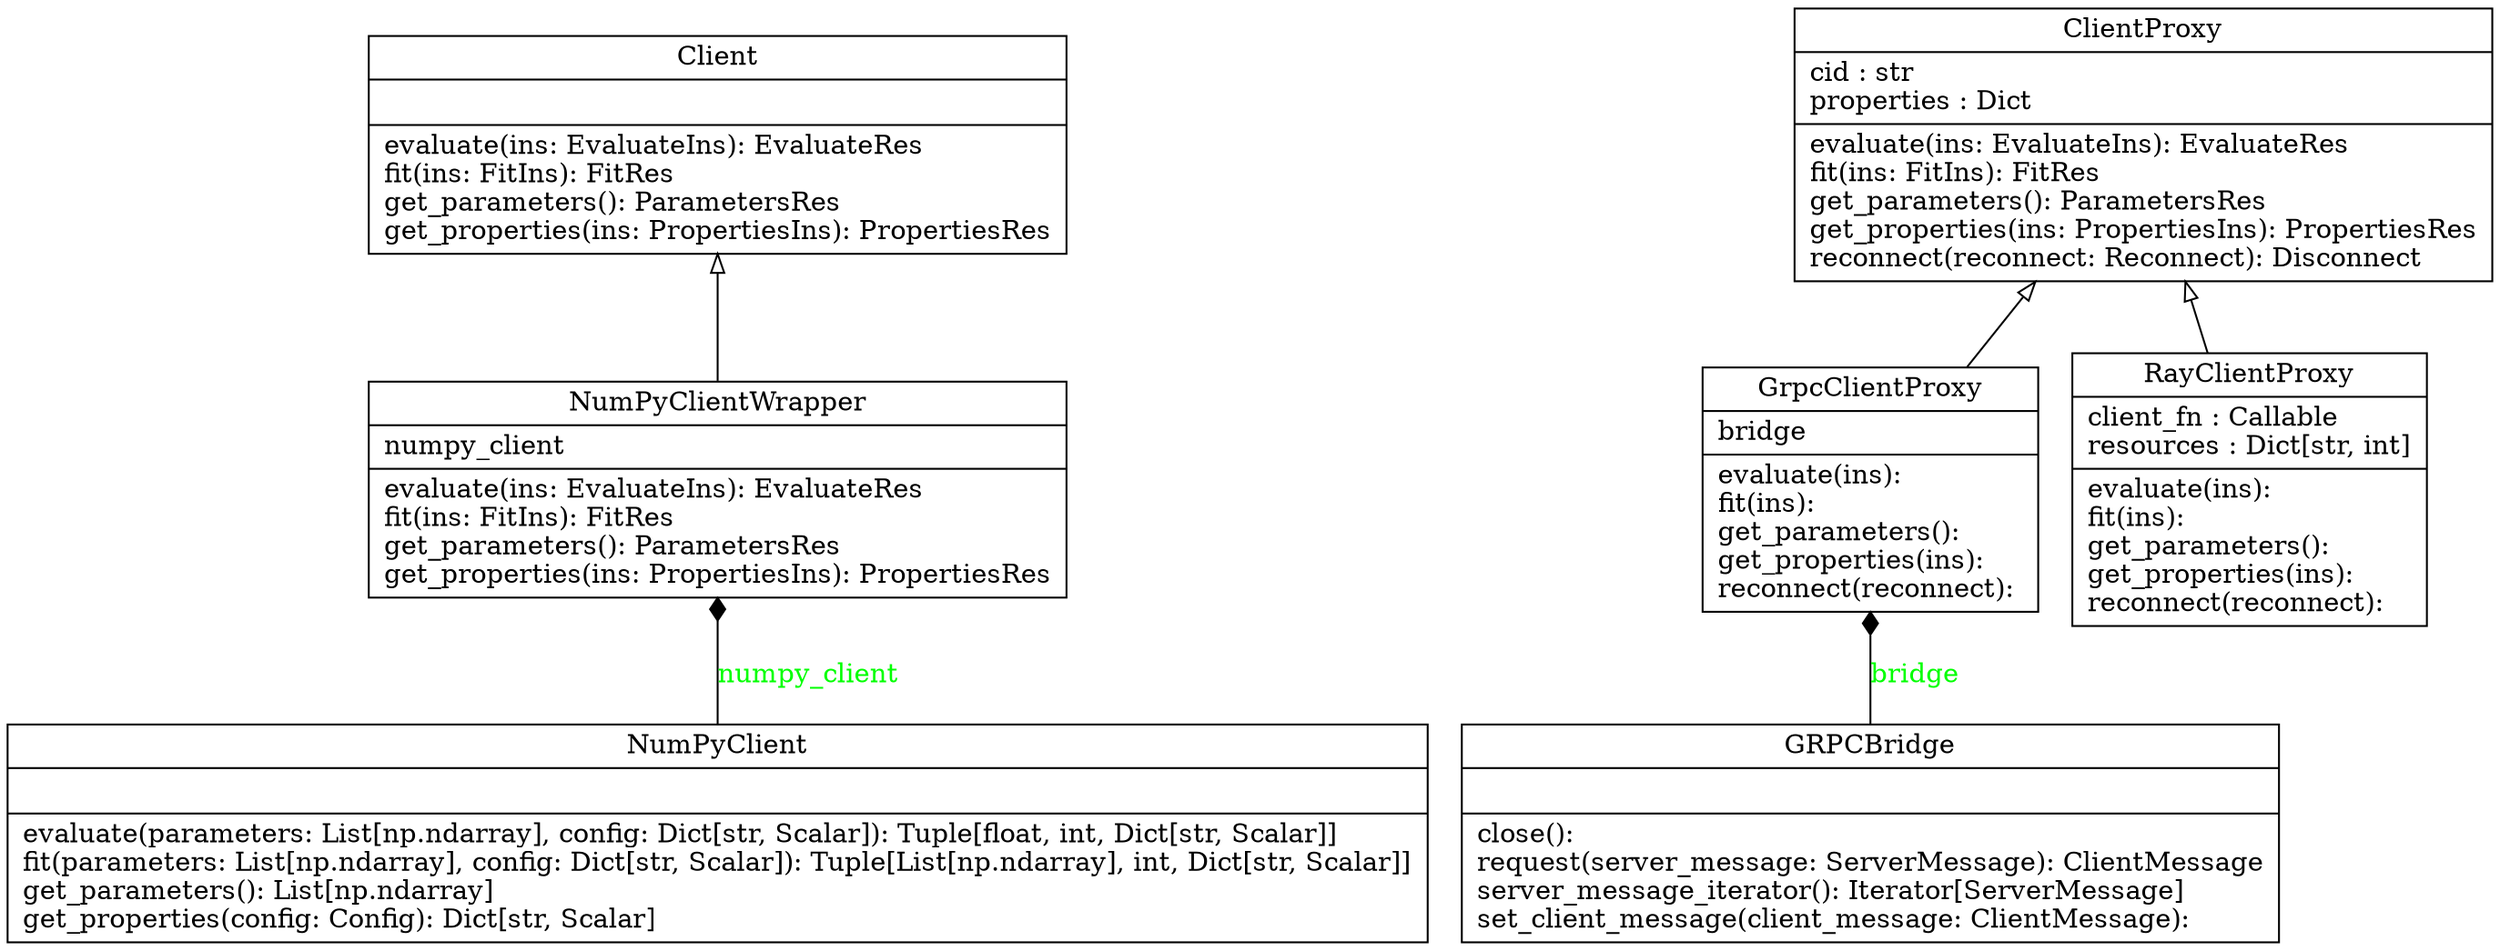 digraph "classes" {
rankdir=BT
charset="utf-8"
"flwr.client.client.Client" [color="black", fontcolor="black", label="{Client|\l|evaluate(ins: EvaluateIns): EvaluateRes\lfit(ins: FitIns): FitRes\lget_parameters(): ParametersRes\lget_properties(ins: PropertiesIns): PropertiesRes\l}", shape="record", style="solid"];
"flwr.client.numpy_client.NumPyClient" [color="black", fontcolor="black", label="{NumPyClient|\l|evaluate(parameters: List[np.ndarray], config: Dict[str, Scalar]): Tuple[float, int, Dict[str, Scalar]]\lfit(parameters: List[np.ndarray], config: Dict[str, Scalar]): Tuple[List[np.ndarray], int, Dict[str, Scalar]]\lget_parameters(): List[np.ndarray]\lget_properties(config: Config): Dict[str, Scalar]\l}", shape="record", style="solid"];
"flwr.client.numpy_client.NumPyClientWrapper" [color="black", fontcolor="black", label="{NumPyClientWrapper|numpy_client\l|evaluate(ins: EvaluateIns): EvaluateRes\lfit(ins: FitIns): FitRes\lget_parameters(): ParametersRes\lget_properties(ins: PropertiesIns): PropertiesRes\l}", shape="record", style="solid"];
"flwr.server.client_proxy.ClientProxy" [color="black", fontcolor="black", label="{ClientProxy|cid : str\lproperties : Dict\l|evaluate(ins: EvaluateIns): EvaluateRes\lfit(ins: FitIns): FitRes\lget_parameters(): ParametersRes\lget_properties(ins: PropertiesIns): PropertiesRes\lreconnect(reconnect: Reconnect): Disconnect\l}", shape="record", style="solid"];
"flwr.server.grpc_server.grpc_bridge.GRPCBridge" [color="black", fontcolor="black", label="{GRPCBridge|\l|close(): \lrequest(server_message: ServerMessage): ClientMessage\lserver_message_iterator(): Iterator[ServerMessage]\lset_client_message(client_message: ClientMessage): \l}", shape="record", style="solid"];
"flwr.server.grpc_server.grpc_client_proxy.GrpcClientProxy" [color="black", fontcolor="black", label="{GrpcClientProxy|bridge\l|evaluate(ins): \lfit(ins): \lget_parameters(): \lget_properties(ins): \lreconnect(reconnect): \l}", shape="record", style="solid"];
"flwr.simulation.ray_transport.ray_client_proxy.RayClientProxy" [color="black", fontcolor="black", label="{RayClientProxy|client_fn : Callable\lresources : Dict[str, int]\l|evaluate(ins): \lfit(ins): \lget_parameters(): \lget_properties(ins): \lreconnect(reconnect): \l}", shape="record", style="solid"];

"flwr.client.numpy_client.NumPyClientWrapper" -> "flwr.client.client.Client" [arrowhead="empty", arrowtail="none"];
"flwr.server.grpc_server.grpc_client_proxy.GrpcClientProxy" -> "flwr.server.client_proxy.ClientProxy" [arrowhead="empty", arrowtail="none"];
"flwr.simulation.ray_transport.ray_client_proxy.RayClientProxy" -> "flwr.server.client_proxy.ClientProxy" [arrowhead="empty", arrowtail="none"];
"flwr.client.numpy_client.NumPyClient" -> "flwr.client.numpy_client.NumPyClientWrapper" [arrowhead="diamond", arrowtail="none", fontcolor="green", label="numpy_client", style="solid"];
"flwr.server.grpc_server.grpc_bridge.GRPCBridge" -> "flwr.server.grpc_server.grpc_client_proxy.GrpcClientProxy" [arrowhead="diamond", arrowtail="none", fontcolor="green", label="bridge", style="solid"];
}
